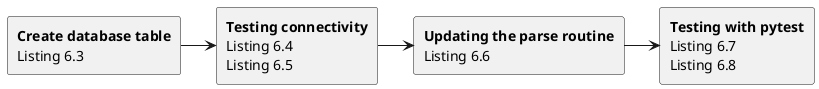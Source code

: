 @startuml
skinparam monochrome true
skinparam componentStyle rectangle

[<b>Create database table</b>\nListing 6.3] as A
[<b>Testing connectivity</b>\nListing 6.4\nListing 6.5] as B
[<b>Updating the parse routine</b>\nListing 6.6] as C
[<b>Testing with pytest</b>\nListing 6.7\nListing 6.8] as D

A -> B
B -> C
C -> D

@enduml